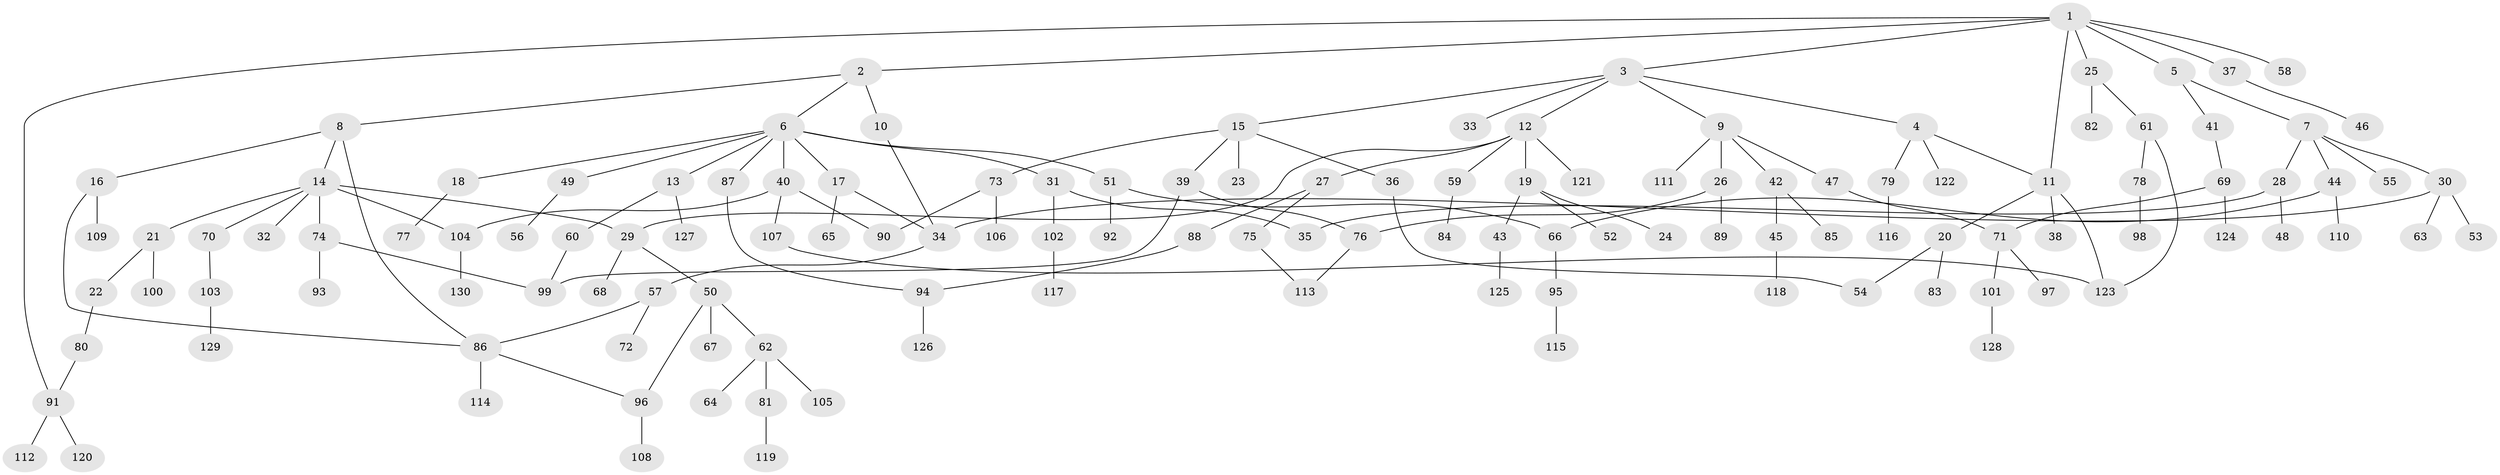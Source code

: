 // coarse degree distribution, {10: 0.015384615384615385, 12: 0.015384615384615385, 3: 0.16923076923076924, 5: 0.06153846153846154, 13: 0.015384615384615385, 2: 0.23076923076923078, 11: 0.015384615384615385, 4: 0.015384615384615385, 1: 0.4461538461538462, 6: 0.015384615384615385}
// Generated by graph-tools (version 1.1) at 2025/17/03/04/25 18:17:06]
// undirected, 130 vertices, 150 edges
graph export_dot {
graph [start="1"]
  node [color=gray90,style=filled];
  1;
  2;
  3;
  4;
  5;
  6;
  7;
  8;
  9;
  10;
  11;
  12;
  13;
  14;
  15;
  16;
  17;
  18;
  19;
  20;
  21;
  22;
  23;
  24;
  25;
  26;
  27;
  28;
  29;
  30;
  31;
  32;
  33;
  34;
  35;
  36;
  37;
  38;
  39;
  40;
  41;
  42;
  43;
  44;
  45;
  46;
  47;
  48;
  49;
  50;
  51;
  52;
  53;
  54;
  55;
  56;
  57;
  58;
  59;
  60;
  61;
  62;
  63;
  64;
  65;
  66;
  67;
  68;
  69;
  70;
  71;
  72;
  73;
  74;
  75;
  76;
  77;
  78;
  79;
  80;
  81;
  82;
  83;
  84;
  85;
  86;
  87;
  88;
  89;
  90;
  91;
  92;
  93;
  94;
  95;
  96;
  97;
  98;
  99;
  100;
  101;
  102;
  103;
  104;
  105;
  106;
  107;
  108;
  109;
  110;
  111;
  112;
  113;
  114;
  115;
  116;
  117;
  118;
  119;
  120;
  121;
  122;
  123;
  124;
  125;
  126;
  127;
  128;
  129;
  130;
  1 -- 2;
  1 -- 3;
  1 -- 5;
  1 -- 25;
  1 -- 37;
  1 -- 58;
  1 -- 91;
  1 -- 11;
  2 -- 6;
  2 -- 8;
  2 -- 10;
  3 -- 4;
  3 -- 9;
  3 -- 12;
  3 -- 15;
  3 -- 33;
  4 -- 11;
  4 -- 79;
  4 -- 122;
  5 -- 7;
  5 -- 41;
  6 -- 13;
  6 -- 17;
  6 -- 18;
  6 -- 31;
  6 -- 40;
  6 -- 49;
  6 -- 51;
  6 -- 87;
  7 -- 28;
  7 -- 30;
  7 -- 44;
  7 -- 55;
  8 -- 14;
  8 -- 16;
  8 -- 86;
  9 -- 26;
  9 -- 42;
  9 -- 47;
  9 -- 111;
  10 -- 34;
  11 -- 20;
  11 -- 38;
  11 -- 123;
  12 -- 19;
  12 -- 27;
  12 -- 59;
  12 -- 121;
  12 -- 29;
  13 -- 60;
  13 -- 127;
  14 -- 21;
  14 -- 29;
  14 -- 32;
  14 -- 70;
  14 -- 74;
  14 -- 104;
  15 -- 23;
  15 -- 36;
  15 -- 39;
  15 -- 73;
  16 -- 109;
  16 -- 86;
  17 -- 65;
  17 -- 34;
  18 -- 77;
  19 -- 24;
  19 -- 43;
  19 -- 52;
  20 -- 83;
  20 -- 54;
  21 -- 22;
  21 -- 100;
  22 -- 80;
  25 -- 61;
  25 -- 82;
  26 -- 89;
  26 -- 76;
  27 -- 75;
  27 -- 88;
  28 -- 48;
  28 -- 35;
  29 -- 50;
  29 -- 68;
  30 -- 53;
  30 -- 63;
  30 -- 34;
  31 -- 35;
  31 -- 102;
  34 -- 57;
  36 -- 54;
  37 -- 46;
  39 -- 76;
  39 -- 99;
  40 -- 107;
  40 -- 104;
  40 -- 90;
  41 -- 69;
  42 -- 45;
  42 -- 85;
  43 -- 125;
  44 -- 66;
  44 -- 110;
  45 -- 118;
  47 -- 71;
  49 -- 56;
  50 -- 62;
  50 -- 67;
  50 -- 96;
  51 -- 92;
  51 -- 66;
  57 -- 72;
  57 -- 86;
  59 -- 84;
  60 -- 99;
  61 -- 78;
  61 -- 123;
  62 -- 64;
  62 -- 81;
  62 -- 105;
  66 -- 95;
  69 -- 124;
  69 -- 71;
  70 -- 103;
  71 -- 97;
  71 -- 101;
  73 -- 90;
  73 -- 106;
  74 -- 93;
  74 -- 99;
  75 -- 113;
  76 -- 113;
  78 -- 98;
  79 -- 116;
  80 -- 91;
  81 -- 119;
  86 -- 96;
  86 -- 114;
  87 -- 94;
  88 -- 94;
  91 -- 112;
  91 -- 120;
  94 -- 126;
  95 -- 115;
  96 -- 108;
  101 -- 128;
  102 -- 117;
  103 -- 129;
  104 -- 130;
  107 -- 123;
}
